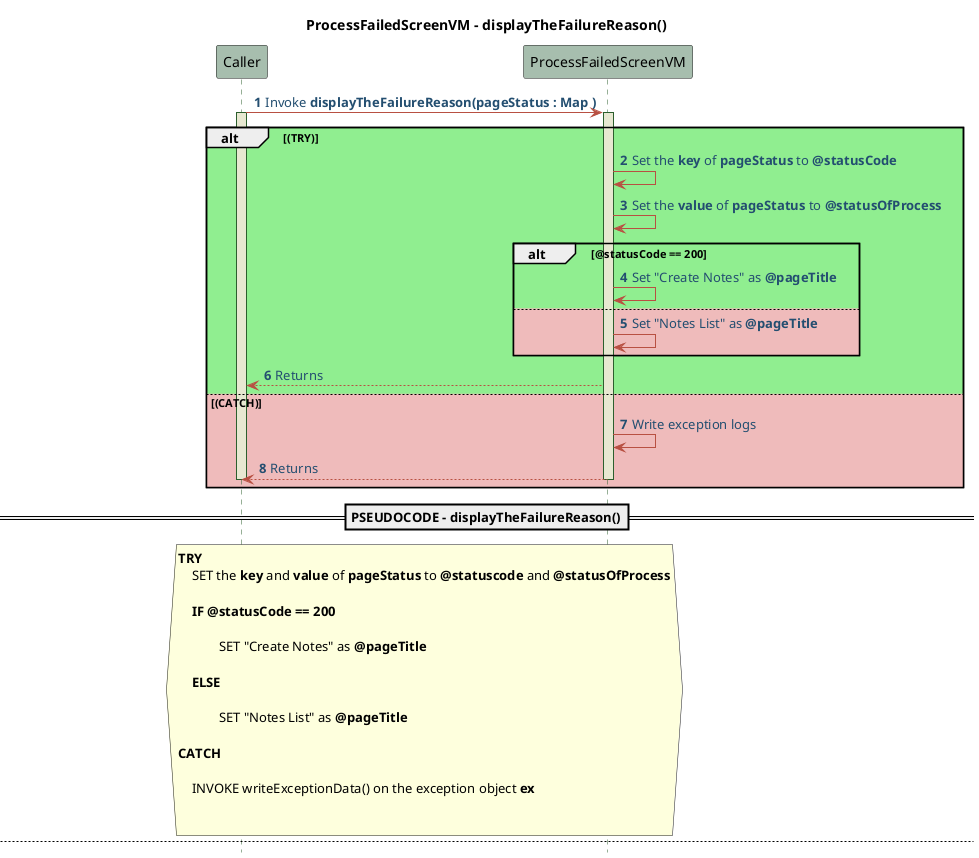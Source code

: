 @startuml ProcessFailedScreenVM - sequence - Pseudo 
!define POSITIVERESPONSE 90EE90

!define NEGATIVEERESPONSE EFBBBB

!define NUETRALRESPONSE F2DC79

skinparam sequence{
    ParticipantBackgroundColor #A7BEAE

    LifeLineBackgroundColor #E7E8D1

    LifeLineBorderColor #2C5F2D

    ActorBackgroundColor #FC766AFF

    ActorBorderColor #FC766AFF

    ArrowColor #B85042

    ArrowFontColor #234E70

}

title ProcessFailedScreenVM - displayTheFailureReason() 
autonumber 1
hide footbox 
Caller -> ProcessFailedScreenVM : Invoke **displayTheFailureReason(pageStatus : Map )**
activate Caller 
activate ProcessFailedScreenVM 
alt #POSITIVERESPONSE (TRY)
ProcessFailedScreenVM -> ProcessFailedScreenVM : Set the **key** of **pageStatus** to **@statusCode**
ProcessFailedScreenVM -> ProcessFailedScreenVM : Set the **value** of **pageStatus** to **@statusOfProcess**
alt #POSITIVERESPONSE **@statusCode** == 200
    ProcessFailedScreenVM -> ProcessFailedScreenVM : Set "Create Notes" as **@pageTitle**
Else #NEGATIVEERESPONSE
    ProcessFailedScreenVM -> ProcessFailedScreenVM : Set "Notes List" as **@pageTitle**
end 
ProcessFailedScreenVM --> Caller : Returns 
else #NEGATIVEERESPONSE (CATCH)
ProcessFailedScreenVM -> ProcessFailedScreenVM : Write exception logs
ProcessFailedScreenVM --> Caller : Returns
deactivate Caller 
deactivate ProcessFailedScreenVM 
end 

==PSEUDOCODE - displayTheFailureReason()==
hnote across 
    **TRY** 
        SET the **key** and **value** of **pageStatus** to **@statuscode** and **@statusOfProcess**

        **IF @statusCode == 200**

                SET "Create Notes" as **@pageTitle**

        **ELSE**
    
                SET "Notes List" as **@pageTitle**
        
    **CATCH** 

        INVOKE writeExceptionData() on the exception object **ex**


end hnote 


newpage ProcessFailedScreenVM - navigateToHomeScreen()
autonumber 1
hide footbox 
Caller -> ProcessFailedScreenVM : Invoke **navigateToHomeScreen()**
activate Caller 
activate ProcessFailedScreenVM
alt #POSITIVERESPONSE (TRY)
ProcessFailedScreenVM -> ProcessFailedScreenVM : Navigate to **HomeScreen**
ProcessFailedScreenVM --> Caller : Returns
else #NEGATIVEERESPONSE (CATCH)
ProcessFailedScreenVM -> ProcessFailedScreenVM : Write exception logs
ProcessFailedScreenVM --> Caller : Returns
deactivate Caller 
deactivate ProcessFailedScreenVM 
end 

==PSEUDOCODE - navigateToHomeScreen()==
hnote across 
    **TRY**

        ADD the event **navigatorPush** to the **navigationStream** object with parameter **(pageconfig: HomeScreen.pageconfig, data: null)**
        
    **CATCH** 

        INVOKE **writeExceptionData()** on the exception object **ex**
end hnote 
@enduml 
